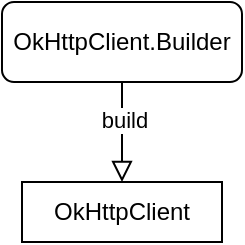 <mxfile version="14.1.8" type="device"><diagram id="C5RBs43oDa-KdzZeNtuy" name="Page-1"><mxGraphModel dx="527" dy="478" grid="1" gridSize="10" guides="1" tooltips="1" connect="1" arrows="1" fold="1" page="1" pageScale="1" pageWidth="827" pageHeight="1169" math="0" shadow="0"><root><mxCell id="WIyWlLk6GJQsqaUBKTNV-0"/><mxCell id="WIyWlLk6GJQsqaUBKTNV-1" parent="WIyWlLk6GJQsqaUBKTNV-0"/><mxCell id="WIyWlLk6GJQsqaUBKTNV-2" value="" style="rounded=0;html=1;jettySize=auto;orthogonalLoop=1;fontSize=11;endArrow=block;endFill=0;endSize=8;strokeWidth=1;shadow=0;labelBackgroundColor=none;edgeStyle=orthogonalEdgeStyle;" parent="WIyWlLk6GJQsqaUBKTNV-1" source="WIyWlLk6GJQsqaUBKTNV-3" edge="1"><mxGeometry relative="1" as="geometry"><mxPoint x="390" y="140" as="targetPoint"/></mxGeometry></mxCell><mxCell id="B1rAXwtIumV2XnJoCsu4-0" value="build" style="edgeLabel;html=1;align=center;verticalAlign=middle;resizable=0;points=[];" vertex="1" connectable="0" parent="WIyWlLk6GJQsqaUBKTNV-2"><mxGeometry x="-0.242" y="1" relative="1" as="geometry"><mxPoint as="offset"/></mxGeometry></mxCell><mxCell id="WIyWlLk6GJQsqaUBKTNV-3" value="OkHttpClient.Builder" style="rounded=1;whiteSpace=wrap;html=1;fontSize=12;glass=0;strokeWidth=1;shadow=0;" parent="WIyWlLk6GJQsqaUBKTNV-1" vertex="1"><mxGeometry x="330" y="50" width="120" height="40" as="geometry"/></mxCell><mxCell id="B1rAXwtIumV2XnJoCsu4-4" value="OkHttpClient" style="rounded=0;whiteSpace=wrap;html=1;" vertex="1" parent="WIyWlLk6GJQsqaUBKTNV-1"><mxGeometry x="340" y="140" width="100" height="30" as="geometry"/></mxCell></root></mxGraphModel></diagram></mxfile>